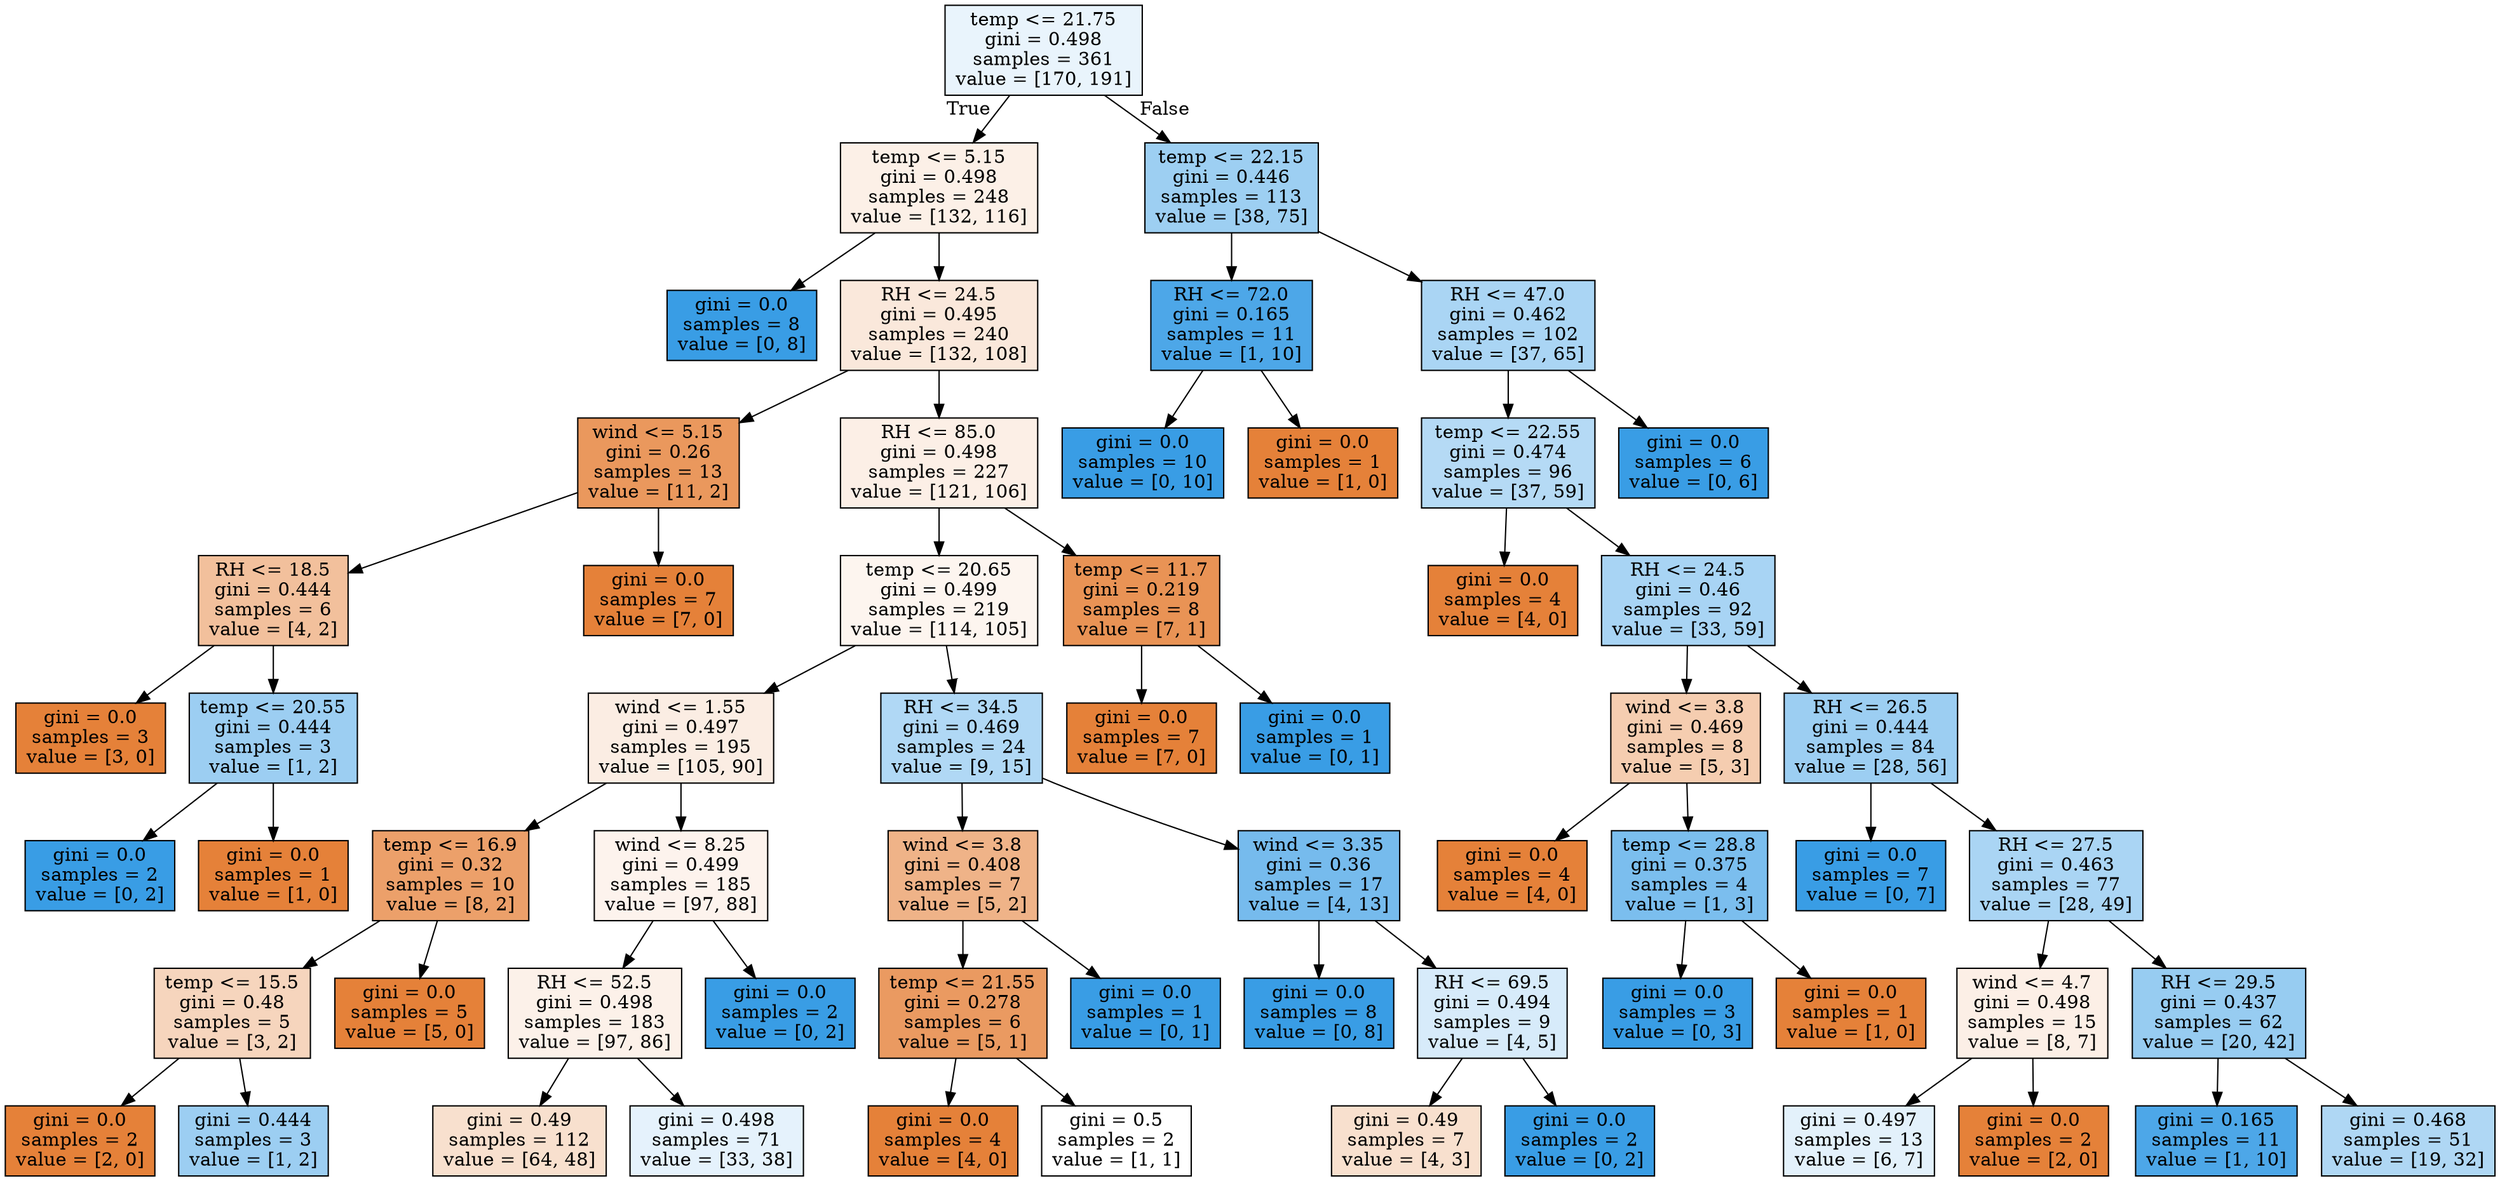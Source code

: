 digraph Tree {
node [shape=box, style="filled", color="black"] ;
0 [label="temp <= 21.75\ngini = 0.498\nsamples = 361\nvalue = [170, 191]", fillcolor="#e9f4fc"] ;
1 [label="temp <= 5.15\ngini = 0.498\nsamples = 248\nvalue = [132, 116]", fillcolor="#fcf0e7"] ;
0 -> 1 [labeldistance=2.5, labelangle=45, headlabel="True"] ;
2 [label="gini = 0.0\nsamples = 8\nvalue = [0, 8]", fillcolor="#399de5"] ;
1 -> 2 ;
3 [label="RH <= 24.5\ngini = 0.495\nsamples = 240\nvalue = [132, 108]", fillcolor="#fae8db"] ;
1 -> 3 ;
4 [label="wind <= 5.15\ngini = 0.26\nsamples = 13\nvalue = [11, 2]", fillcolor="#ea985d"] ;
3 -> 4 ;
5 [label="RH <= 18.5\ngini = 0.444\nsamples = 6\nvalue = [4, 2]", fillcolor="#f2c09c"] ;
4 -> 5 ;
6 [label="gini = 0.0\nsamples = 3\nvalue = [3, 0]", fillcolor="#e58139"] ;
5 -> 6 ;
7 [label="temp <= 20.55\ngini = 0.444\nsamples = 3\nvalue = [1, 2]", fillcolor="#9ccef2"] ;
5 -> 7 ;
8 [label="gini = 0.0\nsamples = 2\nvalue = [0, 2]", fillcolor="#399de5"] ;
7 -> 8 ;
9 [label="gini = 0.0\nsamples = 1\nvalue = [1, 0]", fillcolor="#e58139"] ;
7 -> 9 ;
10 [label="gini = 0.0\nsamples = 7\nvalue = [7, 0]", fillcolor="#e58139"] ;
4 -> 10 ;
11 [label="RH <= 85.0\ngini = 0.498\nsamples = 227\nvalue = [121, 106]", fillcolor="#fcefe6"] ;
3 -> 11 ;
12 [label="temp <= 20.65\ngini = 0.499\nsamples = 219\nvalue = [114, 105]", fillcolor="#fdf5ef"] ;
11 -> 12 ;
13 [label="wind <= 1.55\ngini = 0.497\nsamples = 195\nvalue = [105, 90]", fillcolor="#fbede3"] ;
12 -> 13 ;
14 [label="temp <= 16.9\ngini = 0.32\nsamples = 10\nvalue = [8, 2]", fillcolor="#eca06a"] ;
13 -> 14 ;
15 [label="temp <= 15.5\ngini = 0.48\nsamples = 5\nvalue = [3, 2]", fillcolor="#f6d5bd"] ;
14 -> 15 ;
16 [label="gini = 0.0\nsamples = 2\nvalue = [2, 0]", fillcolor="#e58139"] ;
15 -> 16 ;
17 [label="gini = 0.444\nsamples = 3\nvalue = [1, 2]", fillcolor="#9ccef2"] ;
15 -> 17 ;
18 [label="gini = 0.0\nsamples = 5\nvalue = [5, 0]", fillcolor="#e58139"] ;
14 -> 18 ;
19 [label="wind <= 8.25\ngini = 0.499\nsamples = 185\nvalue = [97, 88]", fillcolor="#fdf3ed"] ;
13 -> 19 ;
20 [label="RH <= 52.5\ngini = 0.498\nsamples = 183\nvalue = [97, 86]", fillcolor="#fcf1e9"] ;
19 -> 20 ;
21 [label="gini = 0.49\nsamples = 112\nvalue = [64, 48]", fillcolor="#f8e0ce"] ;
20 -> 21 ;
22 [label="gini = 0.498\nsamples = 71\nvalue = [33, 38]", fillcolor="#e5f2fc"] ;
20 -> 22 ;
23 [label="gini = 0.0\nsamples = 2\nvalue = [0, 2]", fillcolor="#399de5"] ;
19 -> 23 ;
24 [label="RH <= 34.5\ngini = 0.469\nsamples = 24\nvalue = [9, 15]", fillcolor="#b0d8f5"] ;
12 -> 24 ;
25 [label="wind <= 3.8\ngini = 0.408\nsamples = 7\nvalue = [5, 2]", fillcolor="#efb388"] ;
24 -> 25 ;
26 [label="temp <= 21.55\ngini = 0.278\nsamples = 6\nvalue = [5, 1]", fillcolor="#ea9a61"] ;
25 -> 26 ;
27 [label="gini = 0.0\nsamples = 4\nvalue = [4, 0]", fillcolor="#e58139"] ;
26 -> 27 ;
28 [label="gini = 0.5\nsamples = 2\nvalue = [1, 1]", fillcolor="#ffffff"] ;
26 -> 28 ;
29 [label="gini = 0.0\nsamples = 1\nvalue = [0, 1]", fillcolor="#399de5"] ;
25 -> 29 ;
30 [label="wind <= 3.35\ngini = 0.36\nsamples = 17\nvalue = [4, 13]", fillcolor="#76bbed"] ;
24 -> 30 ;
31 [label="gini = 0.0\nsamples = 8\nvalue = [0, 8]", fillcolor="#399de5"] ;
30 -> 31 ;
32 [label="RH <= 69.5\ngini = 0.494\nsamples = 9\nvalue = [4, 5]", fillcolor="#d7ebfa"] ;
30 -> 32 ;
33 [label="gini = 0.49\nsamples = 7\nvalue = [4, 3]", fillcolor="#f8e0ce"] ;
32 -> 33 ;
34 [label="gini = 0.0\nsamples = 2\nvalue = [0, 2]", fillcolor="#399de5"] ;
32 -> 34 ;
35 [label="temp <= 11.7\ngini = 0.219\nsamples = 8\nvalue = [7, 1]", fillcolor="#e99355"] ;
11 -> 35 ;
36 [label="gini = 0.0\nsamples = 7\nvalue = [7, 0]", fillcolor="#e58139"] ;
35 -> 36 ;
37 [label="gini = 0.0\nsamples = 1\nvalue = [0, 1]", fillcolor="#399de5"] ;
35 -> 37 ;
38 [label="temp <= 22.15\ngini = 0.446\nsamples = 113\nvalue = [38, 75]", fillcolor="#9dcff2"] ;
0 -> 38 [labeldistance=2.5, labelangle=-45, headlabel="False"] ;
39 [label="RH <= 72.0\ngini = 0.165\nsamples = 11\nvalue = [1, 10]", fillcolor="#4da7e8"] ;
38 -> 39 ;
40 [label="gini = 0.0\nsamples = 10\nvalue = [0, 10]", fillcolor="#399de5"] ;
39 -> 40 ;
41 [label="gini = 0.0\nsamples = 1\nvalue = [1, 0]", fillcolor="#e58139"] ;
39 -> 41 ;
42 [label="RH <= 47.0\ngini = 0.462\nsamples = 102\nvalue = [37, 65]", fillcolor="#aad5f4"] ;
38 -> 42 ;
43 [label="temp <= 22.55\ngini = 0.474\nsamples = 96\nvalue = [37, 59]", fillcolor="#b5daf5"] ;
42 -> 43 ;
44 [label="gini = 0.0\nsamples = 4\nvalue = [4, 0]", fillcolor="#e58139"] ;
43 -> 44 ;
45 [label="RH <= 24.5\ngini = 0.46\nsamples = 92\nvalue = [33, 59]", fillcolor="#a8d4f4"] ;
43 -> 45 ;
46 [label="wind <= 3.8\ngini = 0.469\nsamples = 8\nvalue = [5, 3]", fillcolor="#f5cdb0"] ;
45 -> 46 ;
47 [label="gini = 0.0\nsamples = 4\nvalue = [4, 0]", fillcolor="#e58139"] ;
46 -> 47 ;
48 [label="temp <= 28.8\ngini = 0.375\nsamples = 4\nvalue = [1, 3]", fillcolor="#7bbeee"] ;
46 -> 48 ;
49 [label="gini = 0.0\nsamples = 3\nvalue = [0, 3]", fillcolor="#399de5"] ;
48 -> 49 ;
50 [label="gini = 0.0\nsamples = 1\nvalue = [1, 0]", fillcolor="#e58139"] ;
48 -> 50 ;
51 [label="RH <= 26.5\ngini = 0.444\nsamples = 84\nvalue = [28, 56]", fillcolor="#9ccef2"] ;
45 -> 51 ;
52 [label="gini = 0.0\nsamples = 7\nvalue = [0, 7]", fillcolor="#399de5"] ;
51 -> 52 ;
53 [label="RH <= 27.5\ngini = 0.463\nsamples = 77\nvalue = [28, 49]", fillcolor="#aad5f4"] ;
51 -> 53 ;
54 [label="wind <= 4.7\ngini = 0.498\nsamples = 15\nvalue = [8, 7]", fillcolor="#fcefe6"] ;
53 -> 54 ;
55 [label="gini = 0.497\nsamples = 13\nvalue = [6, 7]", fillcolor="#e3f1fb"] ;
54 -> 55 ;
56 [label="gini = 0.0\nsamples = 2\nvalue = [2, 0]", fillcolor="#e58139"] ;
54 -> 56 ;
57 [label="RH <= 29.5\ngini = 0.437\nsamples = 62\nvalue = [20, 42]", fillcolor="#97ccf1"] ;
53 -> 57 ;
58 [label="gini = 0.165\nsamples = 11\nvalue = [1, 10]", fillcolor="#4da7e8"] ;
57 -> 58 ;
59 [label="gini = 0.468\nsamples = 51\nvalue = [19, 32]", fillcolor="#afd7f4"] ;
57 -> 59 ;
60 [label="gini = 0.0\nsamples = 6\nvalue = [0, 6]", fillcolor="#399de5"] ;
42 -> 60 ;
}